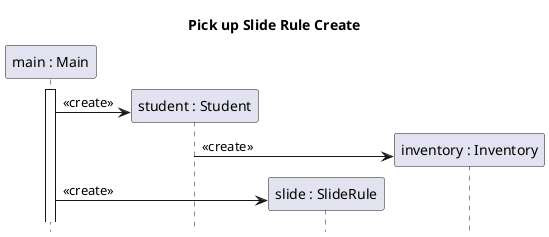 @startuml student_slide_create

title Pick up Slide Rule Create
hide footbox

participant "main : Main" as main
participant "student : Student" as stu
participant "slide : SlideRule" as slide
participant "inventory : Inventory" as inv

main++
create stu
main-> stu  : <<create>>
create inv
stu -> inv : <<create>>
create slide
main -> slide : <<create>>


@enduml
